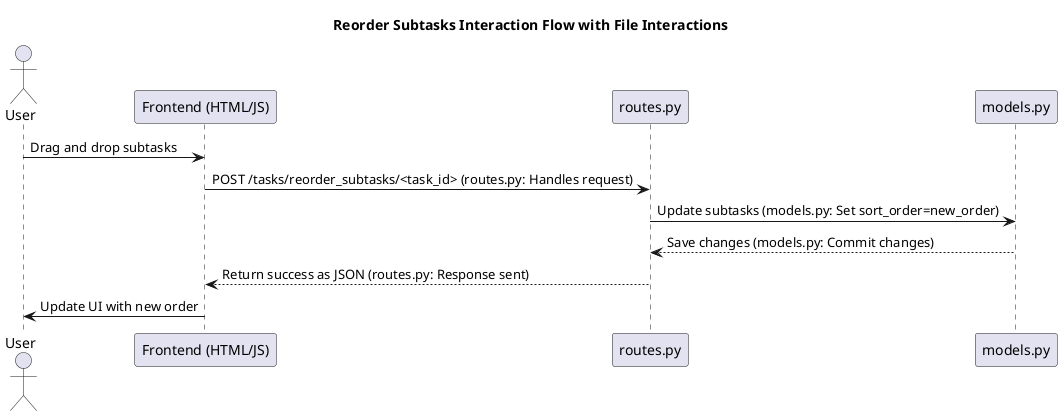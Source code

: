@startuml
title Reorder Subtasks Interaction Flow with File Interactions

actor User
participant "Frontend (HTML/JS)" as Frontend
participant "routes.py" as Routes
participant "models.py" as Database

User -> Frontend : Drag and drop subtasks
Frontend -> Routes : POST /tasks/reorder_subtasks/<task_id> (routes.py: Handles request)
Routes -> Database : Update subtasks (models.py: Set sort_order=new_order)
Database --> Routes : Save changes (models.py: Commit changes)
Routes --> Frontend : Return success as JSON (routes.py: Response sent)
Frontend -> User : Update UI with new order
@enduml